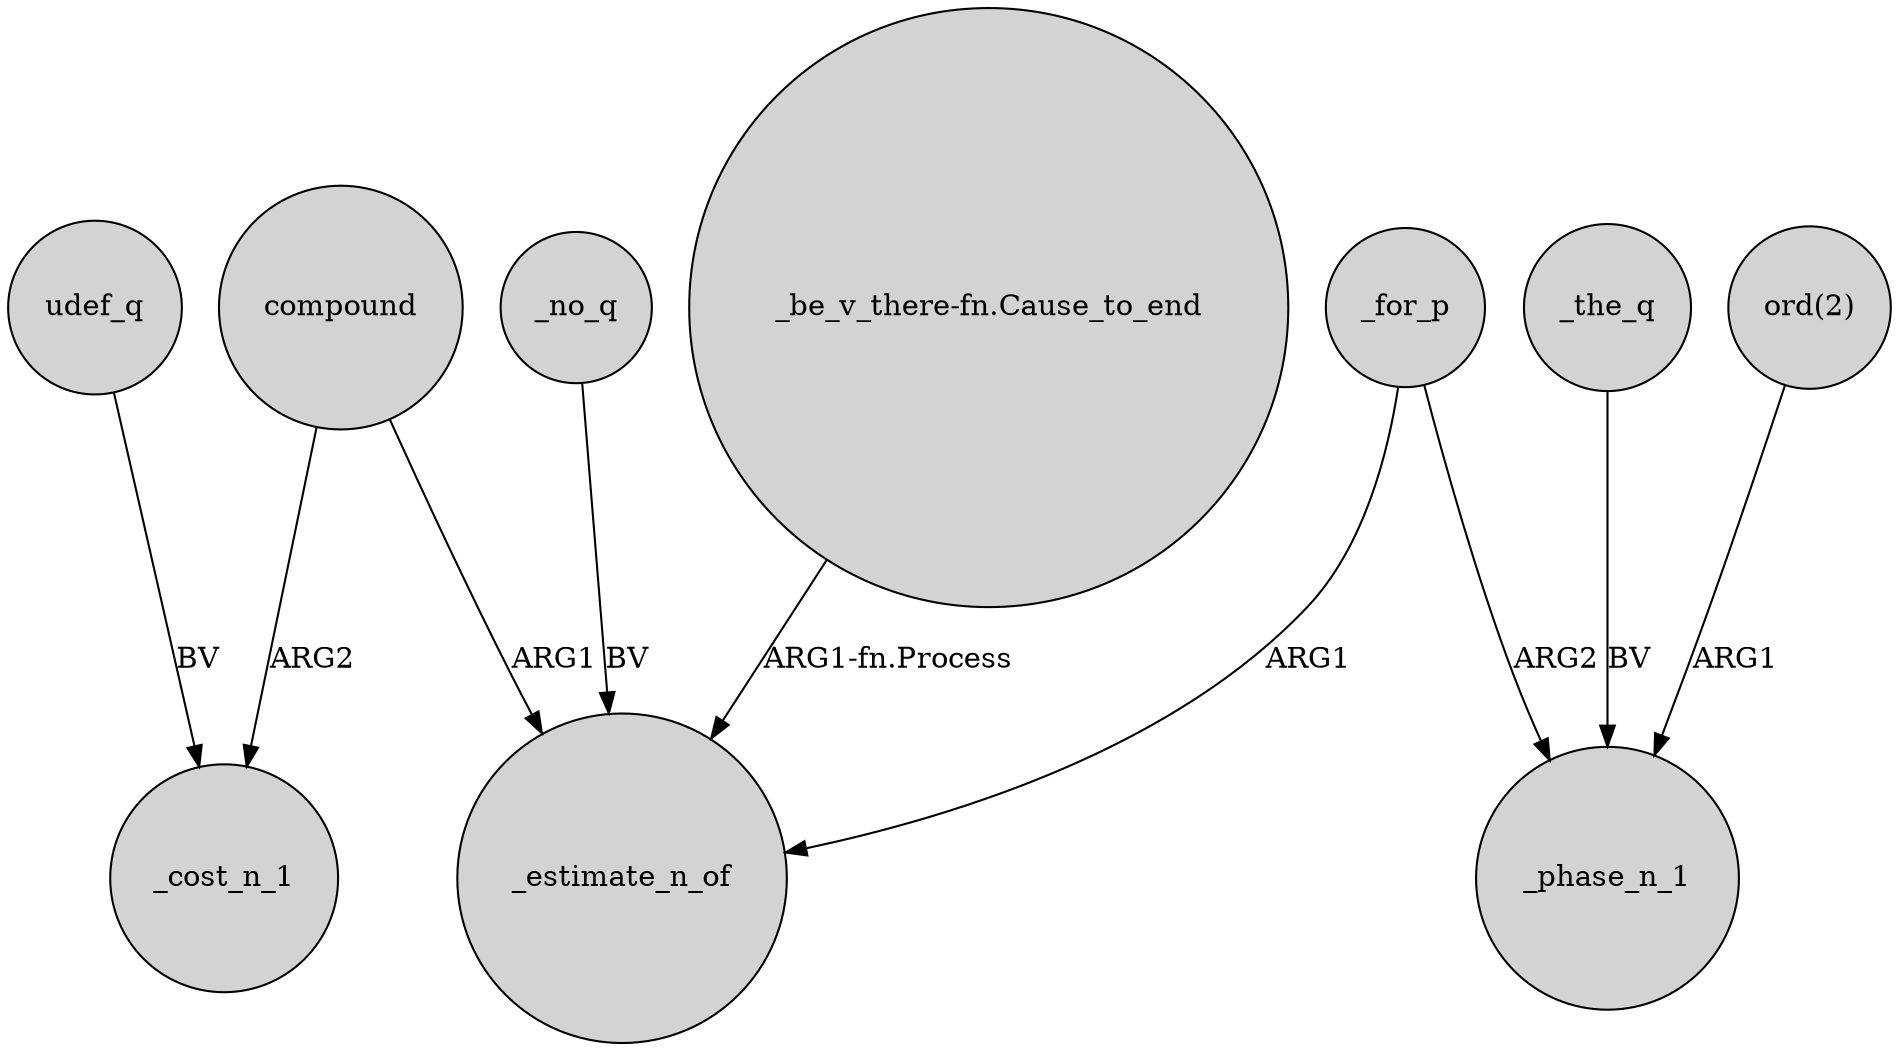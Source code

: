 digraph {
	node [shape=circle style=filled]
	_for_p -> _estimate_n_of [label=ARG1]
	_the_q -> _phase_n_1 [label=BV]
	compound -> _cost_n_1 [label=ARG2]
	_for_p -> _phase_n_1 [label=ARG2]
	_no_q -> _estimate_n_of [label=BV]
	compound -> _estimate_n_of [label=ARG1]
	"ord(2)" -> _phase_n_1 [label=ARG1]
	udef_q -> _cost_n_1 [label=BV]
	"_be_v_there-fn.Cause_to_end" -> _estimate_n_of [label="ARG1-fn.Process"]
}
